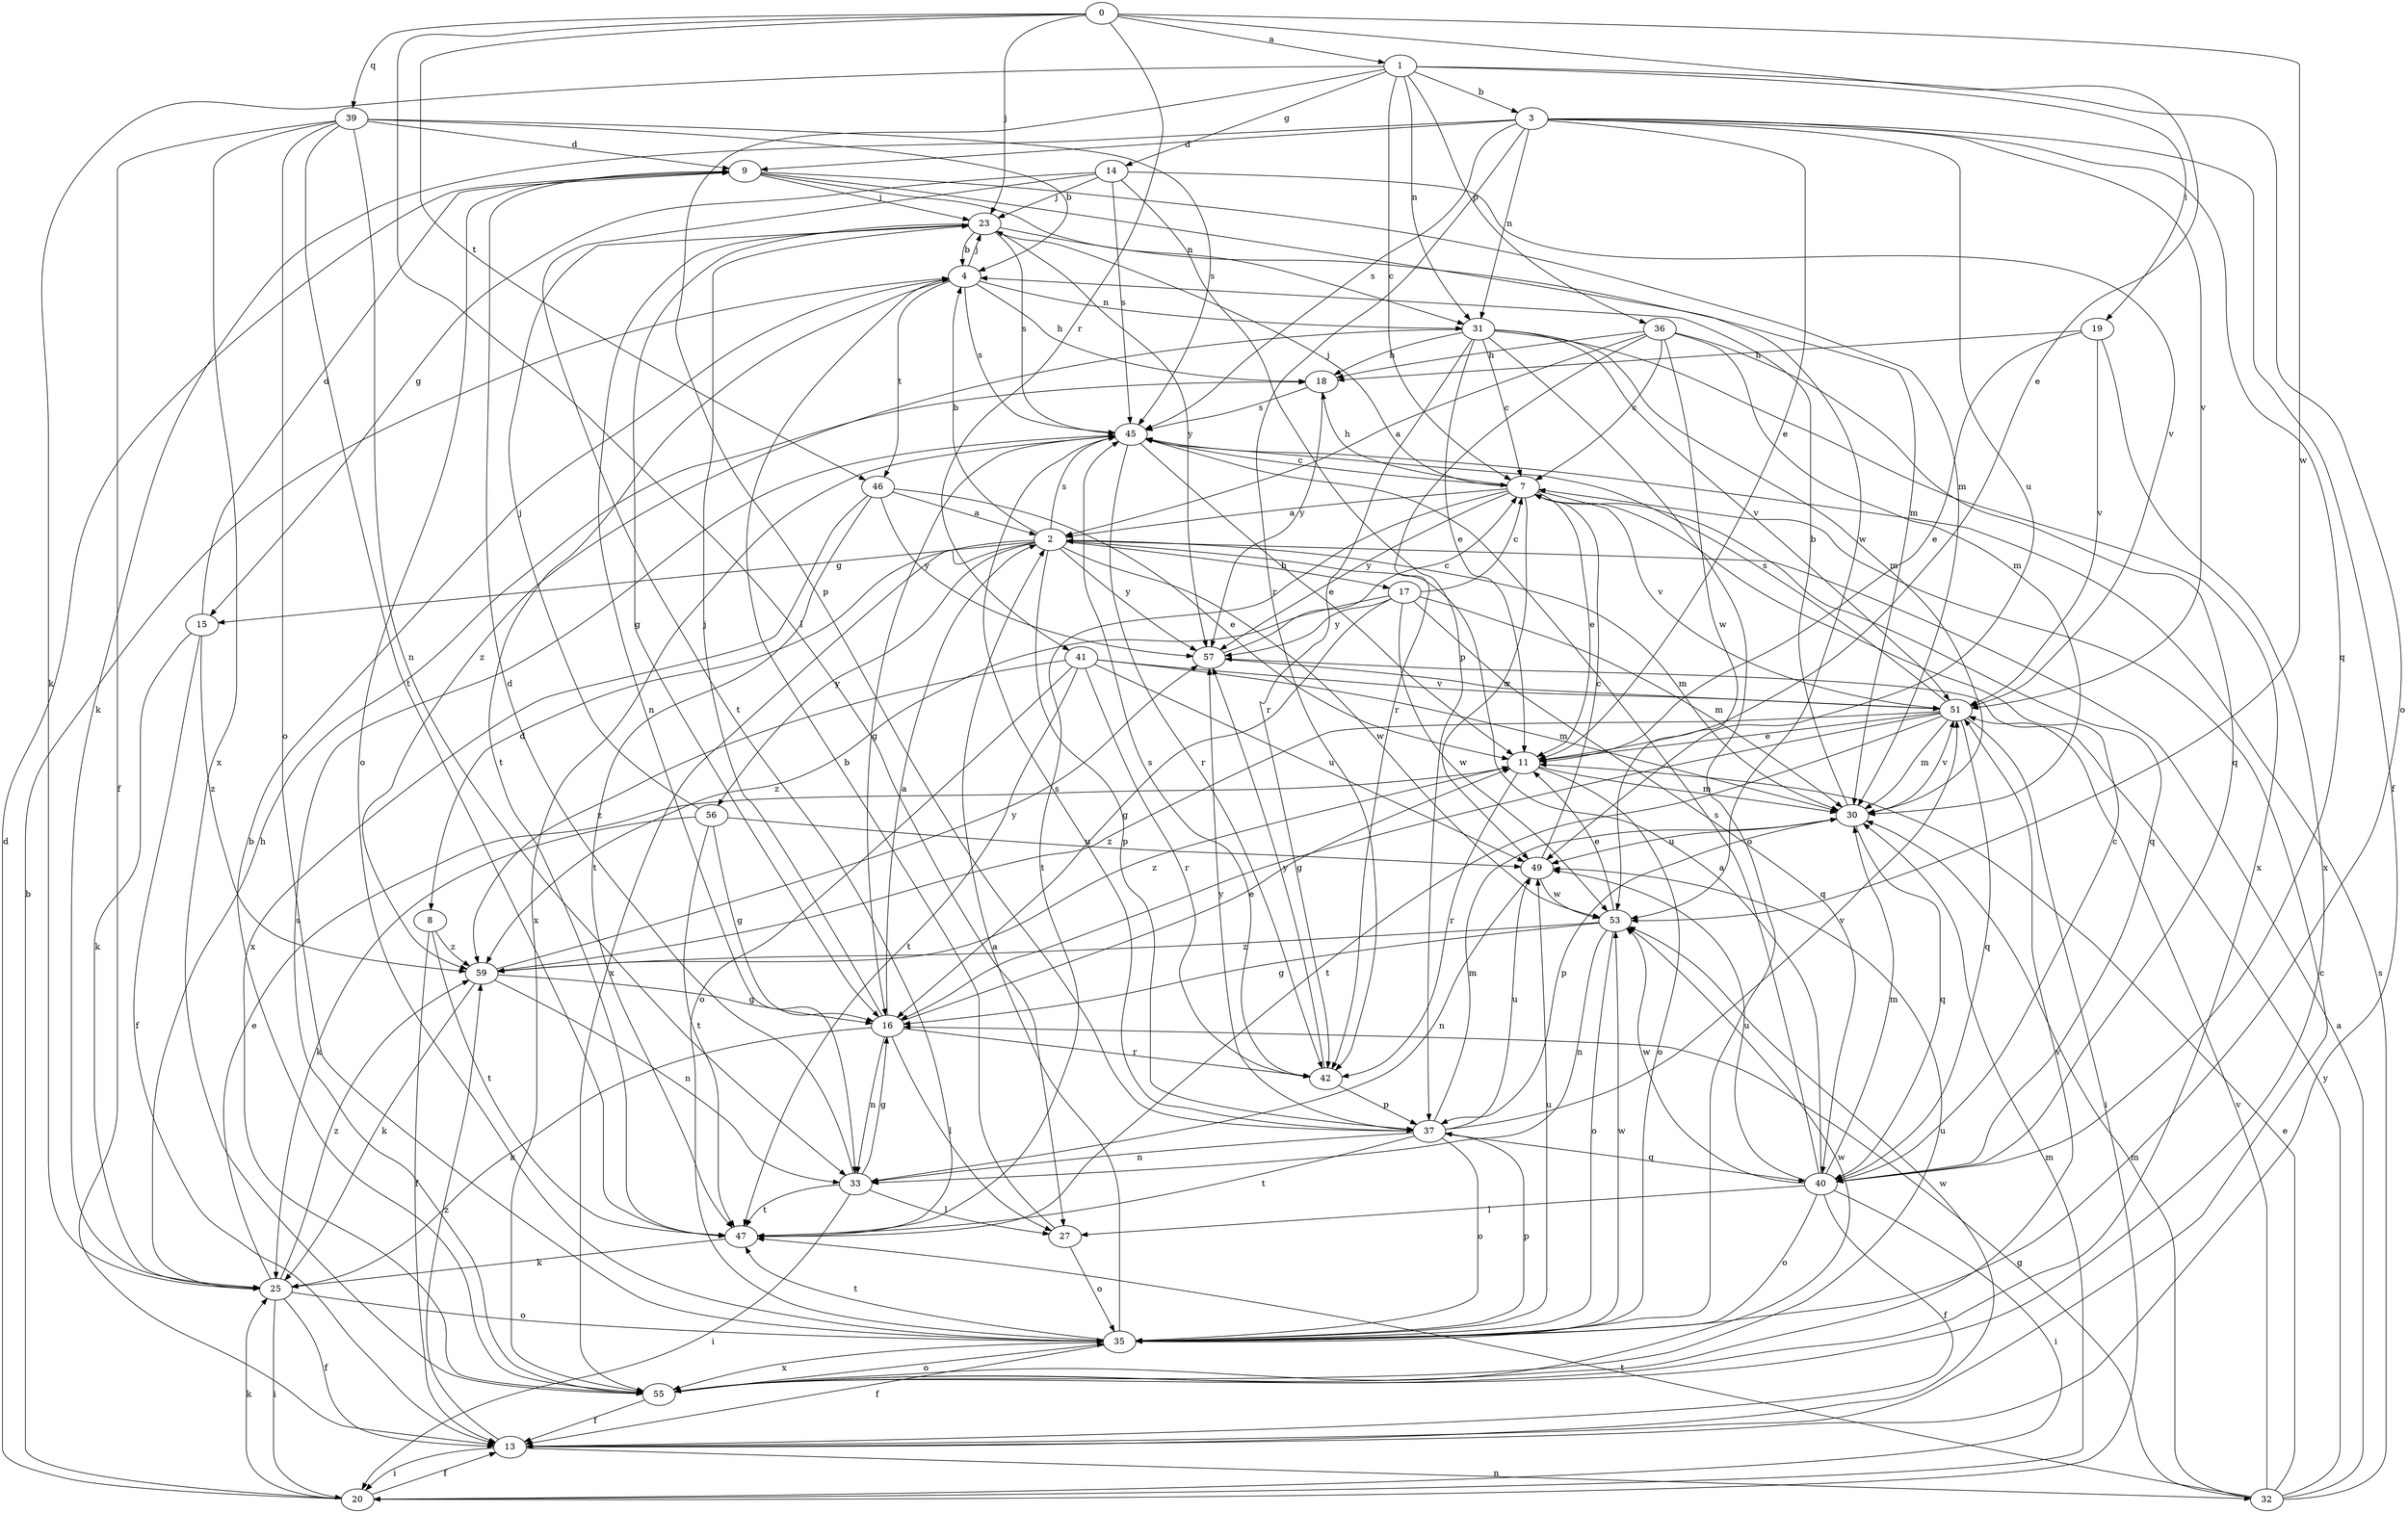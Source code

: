 strict digraph  {
0;
1;
2;
3;
4;
7;
8;
9;
11;
13;
14;
15;
16;
17;
18;
19;
20;
23;
25;
27;
30;
31;
32;
33;
35;
36;
37;
39;
40;
41;
42;
45;
46;
47;
49;
51;
53;
55;
56;
57;
59;
0 -> 1  [label=a];
0 -> 11  [label=e];
0 -> 23  [label=j];
0 -> 27  [label=l];
0 -> 39  [label=q];
0 -> 41  [label=r];
0 -> 46  [label=t];
0 -> 53  [label=w];
1 -> 3  [label=b];
1 -> 7  [label=c];
1 -> 14  [label=g];
1 -> 19  [label=i];
1 -> 25  [label=k];
1 -> 31  [label=n];
1 -> 35  [label=o];
1 -> 36  [label=p];
1 -> 37  [label=p];
2 -> 4  [label=b];
2 -> 8  [label=d];
2 -> 15  [label=g];
2 -> 17  [label=h];
2 -> 30  [label=m];
2 -> 37  [label=p];
2 -> 45  [label=s];
2 -> 53  [label=w];
2 -> 55  [label=x];
2 -> 56  [label=y];
2 -> 57  [label=y];
3 -> 9  [label=d];
3 -> 11  [label=e];
3 -> 13  [label=f];
3 -> 25  [label=k];
3 -> 31  [label=n];
3 -> 40  [label=q];
3 -> 42  [label=r];
3 -> 45  [label=s];
3 -> 49  [label=u];
3 -> 51  [label=v];
4 -> 18  [label=h];
4 -> 23  [label=j];
4 -> 31  [label=n];
4 -> 45  [label=s];
4 -> 46  [label=t];
4 -> 47  [label=t];
7 -> 2  [label=a];
7 -> 11  [label=e];
7 -> 18  [label=h];
7 -> 23  [label=j];
7 -> 40  [label=q];
7 -> 47  [label=t];
7 -> 49  [label=u];
7 -> 51  [label=v];
7 -> 57  [label=y];
8 -> 13  [label=f];
8 -> 47  [label=t];
8 -> 59  [label=z];
9 -> 23  [label=j];
9 -> 30  [label=m];
9 -> 31  [label=n];
9 -> 35  [label=o];
9 -> 53  [label=w];
11 -> 30  [label=m];
11 -> 35  [label=o];
11 -> 42  [label=r];
11 -> 59  [label=z];
13 -> 7  [label=c];
13 -> 20  [label=i];
13 -> 32  [label=n];
13 -> 53  [label=w];
13 -> 59  [label=z];
14 -> 15  [label=g];
14 -> 23  [label=j];
14 -> 37  [label=p];
14 -> 45  [label=s];
14 -> 47  [label=t];
14 -> 51  [label=v];
15 -> 9  [label=d];
15 -> 13  [label=f];
15 -> 25  [label=k];
15 -> 59  [label=z];
16 -> 2  [label=a];
16 -> 11  [label=e];
16 -> 23  [label=j];
16 -> 25  [label=k];
16 -> 27  [label=l];
16 -> 33  [label=n];
16 -> 42  [label=r];
17 -> 7  [label=c];
17 -> 16  [label=g];
17 -> 30  [label=m];
17 -> 40  [label=q];
17 -> 53  [label=w];
17 -> 57  [label=y];
17 -> 59  [label=z];
18 -> 45  [label=s];
18 -> 57  [label=y];
19 -> 11  [label=e];
19 -> 18  [label=h];
19 -> 51  [label=v];
19 -> 55  [label=x];
20 -> 4  [label=b];
20 -> 9  [label=d];
20 -> 13  [label=f];
20 -> 25  [label=k];
20 -> 30  [label=m];
23 -> 4  [label=b];
23 -> 16  [label=g];
23 -> 30  [label=m];
23 -> 33  [label=n];
23 -> 45  [label=s];
23 -> 57  [label=y];
25 -> 11  [label=e];
25 -> 13  [label=f];
25 -> 18  [label=h];
25 -> 20  [label=i];
25 -> 35  [label=o];
25 -> 59  [label=z];
27 -> 4  [label=b];
27 -> 35  [label=o];
30 -> 4  [label=b];
30 -> 37  [label=p];
30 -> 40  [label=q];
30 -> 49  [label=u];
30 -> 51  [label=v];
31 -> 7  [label=c];
31 -> 11  [label=e];
31 -> 18  [label=h];
31 -> 30  [label=m];
31 -> 35  [label=o];
31 -> 42  [label=r];
31 -> 51  [label=v];
31 -> 55  [label=x];
31 -> 59  [label=z];
32 -> 2  [label=a];
32 -> 11  [label=e];
32 -> 16  [label=g];
32 -> 30  [label=m];
32 -> 45  [label=s];
32 -> 47  [label=t];
32 -> 51  [label=v];
32 -> 57  [label=y];
33 -> 9  [label=d];
33 -> 16  [label=g];
33 -> 20  [label=i];
33 -> 27  [label=l];
33 -> 47  [label=t];
35 -> 2  [label=a];
35 -> 13  [label=f];
35 -> 37  [label=p];
35 -> 47  [label=t];
35 -> 49  [label=u];
35 -> 53  [label=w];
35 -> 55  [label=x];
36 -> 2  [label=a];
36 -> 7  [label=c];
36 -> 18  [label=h];
36 -> 30  [label=m];
36 -> 40  [label=q];
36 -> 42  [label=r];
36 -> 53  [label=w];
37 -> 30  [label=m];
37 -> 33  [label=n];
37 -> 35  [label=o];
37 -> 40  [label=q];
37 -> 45  [label=s];
37 -> 47  [label=t];
37 -> 49  [label=u];
37 -> 51  [label=v];
37 -> 57  [label=y];
39 -> 4  [label=b];
39 -> 9  [label=d];
39 -> 13  [label=f];
39 -> 33  [label=n];
39 -> 35  [label=o];
39 -> 45  [label=s];
39 -> 47  [label=t];
39 -> 55  [label=x];
40 -> 2  [label=a];
40 -> 7  [label=c];
40 -> 13  [label=f];
40 -> 20  [label=i];
40 -> 27  [label=l];
40 -> 30  [label=m];
40 -> 35  [label=o];
40 -> 45  [label=s];
40 -> 49  [label=u];
40 -> 53  [label=w];
41 -> 30  [label=m];
41 -> 35  [label=o];
41 -> 42  [label=r];
41 -> 47  [label=t];
41 -> 49  [label=u];
41 -> 51  [label=v];
41 -> 59  [label=z];
42 -> 37  [label=p];
42 -> 45  [label=s];
42 -> 57  [label=y];
45 -> 7  [label=c];
45 -> 11  [label=e];
45 -> 16  [label=g];
45 -> 42  [label=r];
45 -> 55  [label=x];
46 -> 2  [label=a];
46 -> 11  [label=e];
46 -> 47  [label=t];
46 -> 55  [label=x];
46 -> 57  [label=y];
47 -> 25  [label=k];
49 -> 7  [label=c];
49 -> 33  [label=n];
49 -> 53  [label=w];
51 -> 11  [label=e];
51 -> 16  [label=g];
51 -> 20  [label=i];
51 -> 30  [label=m];
51 -> 40  [label=q];
51 -> 45  [label=s];
51 -> 47  [label=t];
51 -> 59  [label=z];
53 -> 11  [label=e];
53 -> 16  [label=g];
53 -> 33  [label=n];
53 -> 35  [label=o];
53 -> 59  [label=z];
55 -> 4  [label=b];
55 -> 13  [label=f];
55 -> 35  [label=o];
55 -> 45  [label=s];
55 -> 49  [label=u];
55 -> 51  [label=v];
55 -> 53  [label=w];
56 -> 16  [label=g];
56 -> 23  [label=j];
56 -> 25  [label=k];
56 -> 47  [label=t];
56 -> 49  [label=u];
57 -> 7  [label=c];
57 -> 51  [label=v];
59 -> 16  [label=g];
59 -> 25  [label=k];
59 -> 33  [label=n];
59 -> 57  [label=y];
}
